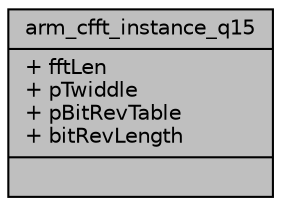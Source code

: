 digraph "arm_cfft_instance_q15"
{
  edge [fontname="Helvetica",fontsize="10",labelfontname="Helvetica",labelfontsize="10"];
  node [fontname="Helvetica",fontsize="10",shape=record];
  Node1 [label="{arm_cfft_instance_q15\n|+ fftLen\l+ pTwiddle\l+ pBitRevTable\l+ bitRevLength\l|}",height=0.2,width=0.4,color="black", fillcolor="grey75", style="filled", fontcolor="black"];
}
